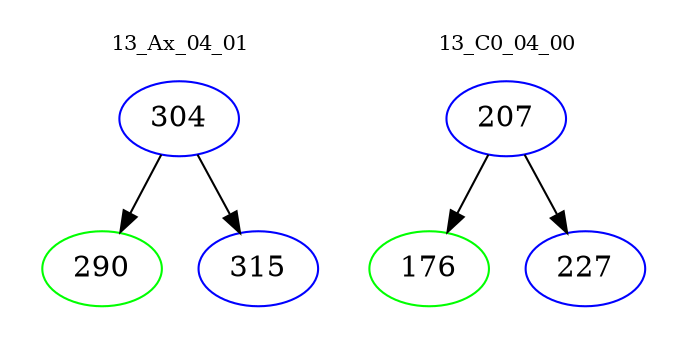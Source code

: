 digraph{
subgraph cluster_0 {
color = white
label = "13_Ax_04_01";
fontsize=10;
T0_304 [label="304", color="blue"]
T0_304 -> T0_290 [color="black"]
T0_290 [label="290", color="green"]
T0_304 -> T0_315 [color="black"]
T0_315 [label="315", color="blue"]
}
subgraph cluster_1 {
color = white
label = "13_C0_04_00";
fontsize=10;
T1_207 [label="207", color="blue"]
T1_207 -> T1_176 [color="black"]
T1_176 [label="176", color="green"]
T1_207 -> T1_227 [color="black"]
T1_227 [label="227", color="blue"]
}
}
